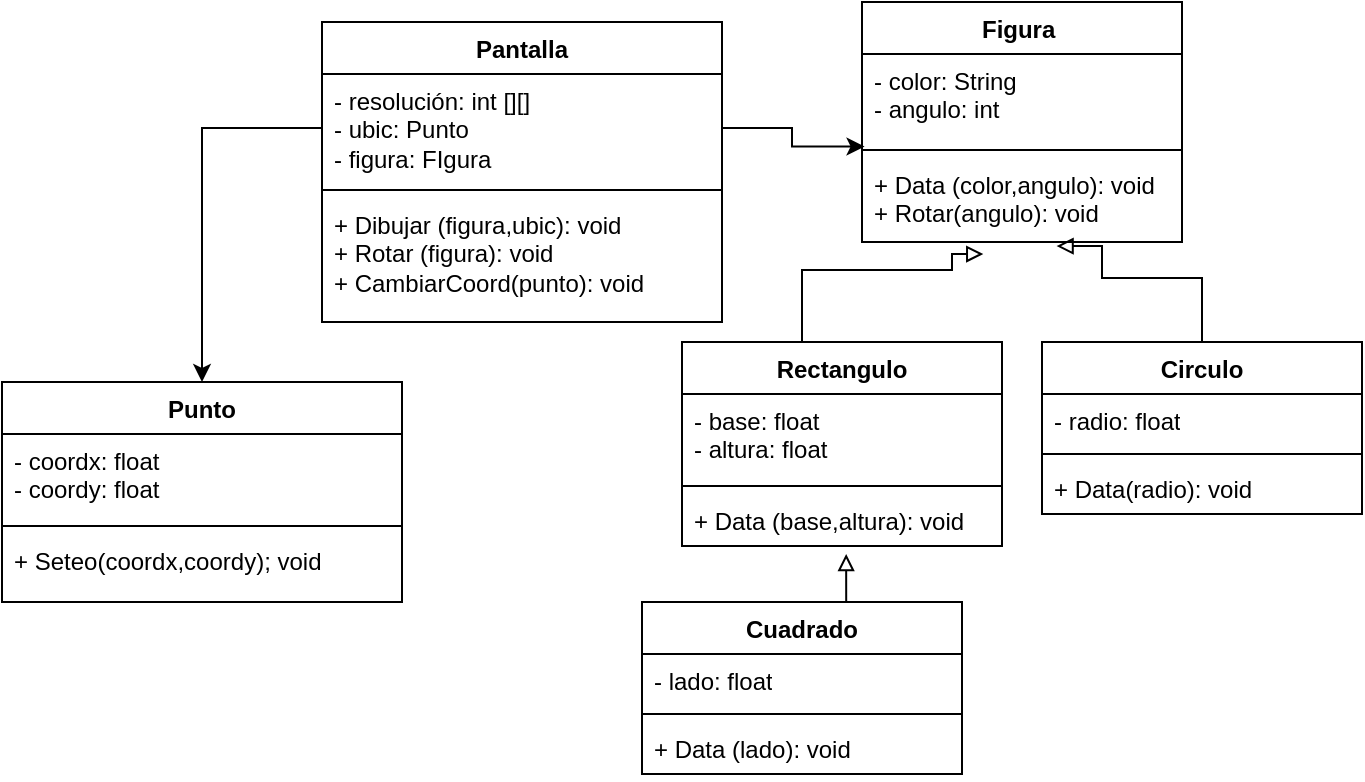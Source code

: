<mxfile version="21.7.0" type="device">
  <diagram id="C5RBs43oDa-KdzZeNtuy" name="Page-1">
    <mxGraphModel dx="794" dy="424" grid="1" gridSize="10" guides="1" tooltips="1" connect="1" arrows="1" fold="1" page="1" pageScale="1" pageWidth="827" pageHeight="1169" math="0" shadow="0">
      <root>
        <mxCell id="WIyWlLk6GJQsqaUBKTNV-0" />
        <mxCell id="WIyWlLk6GJQsqaUBKTNV-1" parent="WIyWlLk6GJQsqaUBKTNV-0" />
        <mxCell id="GV4VYiiE-IucNHoFwx58-0" value="Pantalla" style="swimlane;fontStyle=1;align=center;verticalAlign=top;childLayout=stackLayout;horizontal=1;startSize=26;horizontalStack=0;resizeParent=1;resizeParentMax=0;resizeLast=0;collapsible=1;marginBottom=0;whiteSpace=wrap;html=1;" vertex="1" parent="WIyWlLk6GJQsqaUBKTNV-1">
          <mxGeometry x="230" y="240" width="200" height="150" as="geometry" />
        </mxCell>
        <mxCell id="GV4VYiiE-IucNHoFwx58-1" value="- resolución: int [][]&lt;br&gt;- ubic: Punto&lt;br&gt;- figura: FIgura" style="text;strokeColor=none;fillColor=none;align=left;verticalAlign=top;spacingLeft=4;spacingRight=4;overflow=hidden;rotatable=0;points=[[0,0.5],[1,0.5]];portConstraint=eastwest;whiteSpace=wrap;html=1;" vertex="1" parent="GV4VYiiE-IucNHoFwx58-0">
          <mxGeometry y="26" width="200" height="54" as="geometry" />
        </mxCell>
        <mxCell id="GV4VYiiE-IucNHoFwx58-2" value="" style="line;strokeWidth=1;fillColor=none;align=left;verticalAlign=middle;spacingTop=-1;spacingLeft=3;spacingRight=3;rotatable=0;labelPosition=right;points=[];portConstraint=eastwest;strokeColor=inherit;" vertex="1" parent="GV4VYiiE-IucNHoFwx58-0">
          <mxGeometry y="80" width="200" height="8" as="geometry" />
        </mxCell>
        <mxCell id="GV4VYiiE-IucNHoFwx58-3" value="+ Dibujar (figura,ubic): void&lt;br&gt;+ Rotar (figura): void&lt;br&gt;+ CambiarCoord(punto): void" style="text;strokeColor=none;fillColor=none;align=left;verticalAlign=top;spacingLeft=4;spacingRight=4;overflow=hidden;rotatable=0;points=[[0,0.5],[1,0.5]];portConstraint=eastwest;whiteSpace=wrap;html=1;" vertex="1" parent="GV4VYiiE-IucNHoFwx58-0">
          <mxGeometry y="88" width="200" height="62" as="geometry" />
        </mxCell>
        <mxCell id="GV4VYiiE-IucNHoFwx58-4" value="Figura&amp;nbsp;" style="swimlane;fontStyle=1;align=center;verticalAlign=top;childLayout=stackLayout;horizontal=1;startSize=26;horizontalStack=0;resizeParent=1;resizeParentMax=0;resizeLast=0;collapsible=1;marginBottom=0;whiteSpace=wrap;html=1;" vertex="1" parent="WIyWlLk6GJQsqaUBKTNV-1">
          <mxGeometry x="500" y="230" width="160" height="120" as="geometry" />
        </mxCell>
        <mxCell id="GV4VYiiE-IucNHoFwx58-5" value="- color: String&lt;br&gt;- angulo: int&lt;br&gt;&lt;br&gt;&lt;br&gt;" style="text;strokeColor=none;fillColor=none;align=left;verticalAlign=top;spacingLeft=4;spacingRight=4;overflow=hidden;rotatable=0;points=[[0,0.5],[1,0.5]];portConstraint=eastwest;whiteSpace=wrap;html=1;" vertex="1" parent="GV4VYiiE-IucNHoFwx58-4">
          <mxGeometry y="26" width="160" height="44" as="geometry" />
        </mxCell>
        <mxCell id="GV4VYiiE-IucNHoFwx58-6" value="" style="line;strokeWidth=1;fillColor=none;align=left;verticalAlign=middle;spacingTop=-1;spacingLeft=3;spacingRight=3;rotatable=0;labelPosition=right;points=[];portConstraint=eastwest;strokeColor=inherit;" vertex="1" parent="GV4VYiiE-IucNHoFwx58-4">
          <mxGeometry y="70" width="160" height="8" as="geometry" />
        </mxCell>
        <mxCell id="GV4VYiiE-IucNHoFwx58-7" value="+ Data (color,angulo): void&lt;br&gt;+ Rotar(angulo): void" style="text;strokeColor=none;fillColor=none;align=left;verticalAlign=top;spacingLeft=4;spacingRight=4;overflow=hidden;rotatable=0;points=[[0,0.5],[1,0.5]];portConstraint=eastwest;whiteSpace=wrap;html=1;" vertex="1" parent="GV4VYiiE-IucNHoFwx58-4">
          <mxGeometry y="78" width="160" height="42" as="geometry" />
        </mxCell>
        <mxCell id="GV4VYiiE-IucNHoFwx58-23" style="edgeStyle=orthogonalEdgeStyle;rounded=0;orthogonalLoop=1;jettySize=auto;html=1;entryX=0.379;entryY=1.143;entryDx=0;entryDy=0;entryPerimeter=0;exitX=0.5;exitY=0;exitDx=0;exitDy=0;endArrow=block;endFill=0;" edge="1" parent="WIyWlLk6GJQsqaUBKTNV-1" source="GV4VYiiE-IucNHoFwx58-8" target="GV4VYiiE-IucNHoFwx58-7">
          <mxGeometry relative="1" as="geometry">
            <mxPoint x="440" y="400" as="sourcePoint" />
            <mxPoint x="544" y="335.996" as="targetPoint" />
            <Array as="points">
              <mxPoint x="470" y="364" />
              <mxPoint x="545" y="364" />
              <mxPoint x="545" y="356" />
            </Array>
          </mxGeometry>
        </mxCell>
        <mxCell id="GV4VYiiE-IucNHoFwx58-8" value="Rectangulo" style="swimlane;fontStyle=1;align=center;verticalAlign=top;childLayout=stackLayout;horizontal=1;startSize=26;horizontalStack=0;resizeParent=1;resizeParentMax=0;resizeLast=0;collapsible=1;marginBottom=0;whiteSpace=wrap;html=1;" vertex="1" parent="WIyWlLk6GJQsqaUBKTNV-1">
          <mxGeometry x="410" y="400" width="160" height="102" as="geometry" />
        </mxCell>
        <mxCell id="GV4VYiiE-IucNHoFwx58-9" value="- base: float&lt;br&gt;- altura: float&amp;nbsp;" style="text;strokeColor=none;fillColor=none;align=left;verticalAlign=top;spacingLeft=4;spacingRight=4;overflow=hidden;rotatable=0;points=[[0,0.5],[1,0.5]];portConstraint=eastwest;whiteSpace=wrap;html=1;" vertex="1" parent="GV4VYiiE-IucNHoFwx58-8">
          <mxGeometry y="26" width="160" height="42" as="geometry" />
        </mxCell>
        <mxCell id="GV4VYiiE-IucNHoFwx58-10" value="" style="line;strokeWidth=1;fillColor=none;align=left;verticalAlign=middle;spacingTop=-1;spacingLeft=3;spacingRight=3;rotatable=0;labelPosition=right;points=[];portConstraint=eastwest;strokeColor=inherit;" vertex="1" parent="GV4VYiiE-IucNHoFwx58-8">
          <mxGeometry y="68" width="160" height="8" as="geometry" />
        </mxCell>
        <mxCell id="GV4VYiiE-IucNHoFwx58-11" value="+ Data (base,altura): void" style="text;strokeColor=none;fillColor=none;align=left;verticalAlign=top;spacingLeft=4;spacingRight=4;overflow=hidden;rotatable=0;points=[[0,0.5],[1,0.5]];portConstraint=eastwest;whiteSpace=wrap;html=1;" vertex="1" parent="GV4VYiiE-IucNHoFwx58-8">
          <mxGeometry y="76" width="160" height="26" as="geometry" />
        </mxCell>
        <mxCell id="GV4VYiiE-IucNHoFwx58-24" style="edgeStyle=orthogonalEdgeStyle;rounded=0;orthogonalLoop=1;jettySize=auto;html=1;exitX=0.5;exitY=0;exitDx=0;exitDy=0;endArrow=block;endFill=0;entryX=0.608;entryY=1.048;entryDx=0;entryDy=0;entryPerimeter=0;" edge="1" parent="WIyWlLk6GJQsqaUBKTNV-1" source="GV4VYiiE-IucNHoFwx58-12" target="GV4VYiiE-IucNHoFwx58-7">
          <mxGeometry relative="1" as="geometry">
            <Array as="points">
              <mxPoint x="670" y="368" />
              <mxPoint x="620" y="368" />
              <mxPoint x="620" y="352" />
            </Array>
          </mxGeometry>
        </mxCell>
        <mxCell id="GV4VYiiE-IucNHoFwx58-12" value="Circulo" style="swimlane;fontStyle=1;align=center;verticalAlign=top;childLayout=stackLayout;horizontal=1;startSize=26;horizontalStack=0;resizeParent=1;resizeParentMax=0;resizeLast=0;collapsible=1;marginBottom=0;whiteSpace=wrap;html=1;" vertex="1" parent="WIyWlLk6GJQsqaUBKTNV-1">
          <mxGeometry x="590" y="400" width="160" height="86" as="geometry" />
        </mxCell>
        <mxCell id="GV4VYiiE-IucNHoFwx58-13" value="- radio: float" style="text;strokeColor=none;fillColor=none;align=left;verticalAlign=top;spacingLeft=4;spacingRight=4;overflow=hidden;rotatable=0;points=[[0,0.5],[1,0.5]];portConstraint=eastwest;whiteSpace=wrap;html=1;" vertex="1" parent="GV4VYiiE-IucNHoFwx58-12">
          <mxGeometry y="26" width="160" height="26" as="geometry" />
        </mxCell>
        <mxCell id="GV4VYiiE-IucNHoFwx58-14" value="" style="line;strokeWidth=1;fillColor=none;align=left;verticalAlign=middle;spacingTop=-1;spacingLeft=3;spacingRight=3;rotatable=0;labelPosition=right;points=[];portConstraint=eastwest;strokeColor=inherit;" vertex="1" parent="GV4VYiiE-IucNHoFwx58-12">
          <mxGeometry y="52" width="160" height="8" as="geometry" />
        </mxCell>
        <mxCell id="GV4VYiiE-IucNHoFwx58-15" value="+ Data(radio): void" style="text;strokeColor=none;fillColor=none;align=left;verticalAlign=top;spacingLeft=4;spacingRight=4;overflow=hidden;rotatable=0;points=[[0,0.5],[1,0.5]];portConstraint=eastwest;whiteSpace=wrap;html=1;" vertex="1" parent="GV4VYiiE-IucNHoFwx58-12">
          <mxGeometry y="60" width="160" height="26" as="geometry" />
        </mxCell>
        <mxCell id="GV4VYiiE-IucNHoFwx58-21" style="edgeStyle=orthogonalEdgeStyle;rounded=0;orthogonalLoop=1;jettySize=auto;html=1;exitX=0.5;exitY=0;exitDx=0;exitDy=0;endArrow=block;endFill=0;entryX=0.513;entryY=1.154;entryDx=0;entryDy=0;entryPerimeter=0;" edge="1" parent="WIyWlLk6GJQsqaUBKTNV-1" source="GV4VYiiE-IucNHoFwx58-16" target="GV4VYiiE-IucNHoFwx58-11">
          <mxGeometry relative="1" as="geometry">
            <mxPoint x="500" y="500" as="targetPoint" />
          </mxGeometry>
        </mxCell>
        <mxCell id="GV4VYiiE-IucNHoFwx58-16" value="Cuadrado" style="swimlane;fontStyle=1;align=center;verticalAlign=top;childLayout=stackLayout;horizontal=1;startSize=26;horizontalStack=0;resizeParent=1;resizeParentMax=0;resizeLast=0;collapsible=1;marginBottom=0;whiteSpace=wrap;html=1;" vertex="1" parent="WIyWlLk6GJQsqaUBKTNV-1">
          <mxGeometry x="390" y="530" width="160" height="86" as="geometry" />
        </mxCell>
        <mxCell id="GV4VYiiE-IucNHoFwx58-17" value="- lado: float" style="text;strokeColor=none;fillColor=none;align=left;verticalAlign=top;spacingLeft=4;spacingRight=4;overflow=hidden;rotatable=0;points=[[0,0.5],[1,0.5]];portConstraint=eastwest;whiteSpace=wrap;html=1;" vertex="1" parent="GV4VYiiE-IucNHoFwx58-16">
          <mxGeometry y="26" width="160" height="26" as="geometry" />
        </mxCell>
        <mxCell id="GV4VYiiE-IucNHoFwx58-18" value="" style="line;strokeWidth=1;fillColor=none;align=left;verticalAlign=middle;spacingTop=-1;spacingLeft=3;spacingRight=3;rotatable=0;labelPosition=right;points=[];portConstraint=eastwest;strokeColor=inherit;" vertex="1" parent="GV4VYiiE-IucNHoFwx58-16">
          <mxGeometry y="52" width="160" height="8" as="geometry" />
        </mxCell>
        <mxCell id="GV4VYiiE-IucNHoFwx58-19" value="+ Data (lado): void" style="text;strokeColor=none;fillColor=none;align=left;verticalAlign=top;spacingLeft=4;spacingRight=4;overflow=hidden;rotatable=0;points=[[0,0.5],[1,0.5]];portConstraint=eastwest;whiteSpace=wrap;html=1;" vertex="1" parent="GV4VYiiE-IucNHoFwx58-16">
          <mxGeometry y="60" width="160" height="26" as="geometry" />
        </mxCell>
        <mxCell id="GV4VYiiE-IucNHoFwx58-28" value="Punto" style="swimlane;fontStyle=1;align=center;verticalAlign=top;childLayout=stackLayout;horizontal=1;startSize=26;horizontalStack=0;resizeParent=1;resizeParentMax=0;resizeLast=0;collapsible=1;marginBottom=0;whiteSpace=wrap;html=1;" vertex="1" parent="WIyWlLk6GJQsqaUBKTNV-1">
          <mxGeometry x="70" y="420" width="200" height="110" as="geometry" />
        </mxCell>
        <mxCell id="GV4VYiiE-IucNHoFwx58-29" value="- coordx: float&lt;br&gt;- coordy: float" style="text;strokeColor=none;fillColor=none;align=left;verticalAlign=top;spacingLeft=4;spacingRight=4;overflow=hidden;rotatable=0;points=[[0,0.5],[1,0.5]];portConstraint=eastwest;whiteSpace=wrap;html=1;" vertex="1" parent="GV4VYiiE-IucNHoFwx58-28">
          <mxGeometry y="26" width="200" height="42" as="geometry" />
        </mxCell>
        <mxCell id="GV4VYiiE-IucNHoFwx58-30" value="" style="line;strokeWidth=1;fillColor=none;align=left;verticalAlign=middle;spacingTop=-1;spacingLeft=3;spacingRight=3;rotatable=0;labelPosition=right;points=[];portConstraint=eastwest;strokeColor=inherit;" vertex="1" parent="GV4VYiiE-IucNHoFwx58-28">
          <mxGeometry y="68" width="200" height="8" as="geometry" />
        </mxCell>
        <mxCell id="GV4VYiiE-IucNHoFwx58-31" value="+ Seteo(coordx,coordy); void" style="text;strokeColor=none;fillColor=none;align=left;verticalAlign=top;spacingLeft=4;spacingRight=4;overflow=hidden;rotatable=0;points=[[0,0.5],[1,0.5]];portConstraint=eastwest;whiteSpace=wrap;html=1;" vertex="1" parent="GV4VYiiE-IucNHoFwx58-28">
          <mxGeometry y="76" width="200" height="34" as="geometry" />
        </mxCell>
        <mxCell id="GV4VYiiE-IucNHoFwx58-34" style="edgeStyle=orthogonalEdgeStyle;rounded=0;orthogonalLoop=1;jettySize=auto;html=1;exitX=0;exitY=0.5;exitDx=0;exitDy=0;" edge="1" parent="WIyWlLk6GJQsqaUBKTNV-1" source="GV4VYiiE-IucNHoFwx58-1" target="GV4VYiiE-IucNHoFwx58-28">
          <mxGeometry relative="1" as="geometry" />
        </mxCell>
        <mxCell id="GV4VYiiE-IucNHoFwx58-35" style="edgeStyle=orthogonalEdgeStyle;rounded=0;orthogonalLoop=1;jettySize=auto;html=1;exitX=1;exitY=0.5;exitDx=0;exitDy=0;entryX=0.008;entryY=1.051;entryDx=0;entryDy=0;entryPerimeter=0;" edge="1" parent="WIyWlLk6GJQsqaUBKTNV-1" source="GV4VYiiE-IucNHoFwx58-1" target="GV4VYiiE-IucNHoFwx58-5">
          <mxGeometry relative="1" as="geometry" />
        </mxCell>
      </root>
    </mxGraphModel>
  </diagram>
</mxfile>
